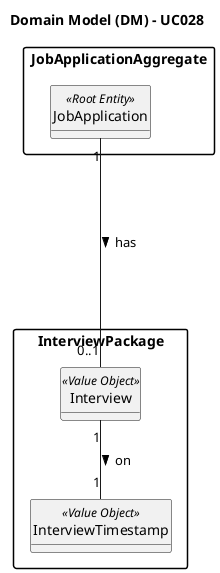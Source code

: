 @startuml
skinparam packageStyle rectangle
skinparam shadowing false

skinparam classAttributeIconSize 0

hide circle
hide methods

title Domain Model (DM) - UC028
package JobApplicationAggregate {
class JobApplication <<Root Entity>>
    }

package InterviewPackage {
         class Interview <<Value Object>>
         class InterviewTimestamp <<Value Object>>
}

Interview "1" -- "1" InterviewTimestamp : on >
JobApplication "1" ---- "0..1" Interview : has >
@enduml
